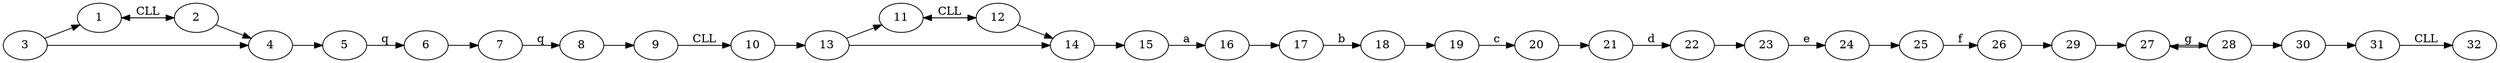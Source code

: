 digraph G { 
rankdir=LR;
3 -> 1 [labe="EPSILON"];
3 -> 4 [labe="EPSILON"];
1 -> 2 [label="CLL"];
2 -> 1 [labe="EPSILON"];
2 -> 4 [labe="EPSILON"];
4 -> 5 [labe="EPSILON"];
5 -> 6  [label="q"];
6 -> 7 [labe="EPSILON"];
7 -> 8  [label="q"];
8 -> 9 [labe="EPSILON"];
9 -> 10 [label="CLL"];
10 -> 13 [labe="EPSILON"];
13 -> 11 [labe="EPSILON"];
13 -> 14 [labe="EPSILON"];
11 -> 12 [label="CLL"];
12 -> 11 [labe="EPSILON"];
12 -> 14 [labe="EPSILON"];
14 -> 15 [labe="EPSILON"];
15 -> 16  [label="a"];
16 -> 17 [labe="EPSILON"];
17 -> 18  [label="b"];
18 -> 19 [labe="EPSILON"];
19 -> 20  [label="c"];
20 -> 21 [labe="EPSILON"];
21 -> 22  [label="d"];
22 -> 23 [labe="EPSILON"];
23 -> 24  [label="e"];
24 -> 25 [labe="EPSILON"];
25 -> 26  [label="f"];
26 -> 29 [labe="EPSILON"];
29 -> 27 [labe="EPSILON"];
27 -> 28  [label="g"];
28 -> 27 [labe="EPSILON"];
28 -> 30 [labe="EPSILON"];
30 -> 31 [labe="EPSILON"];
31 -> 32 [label="CLL"];
 }
